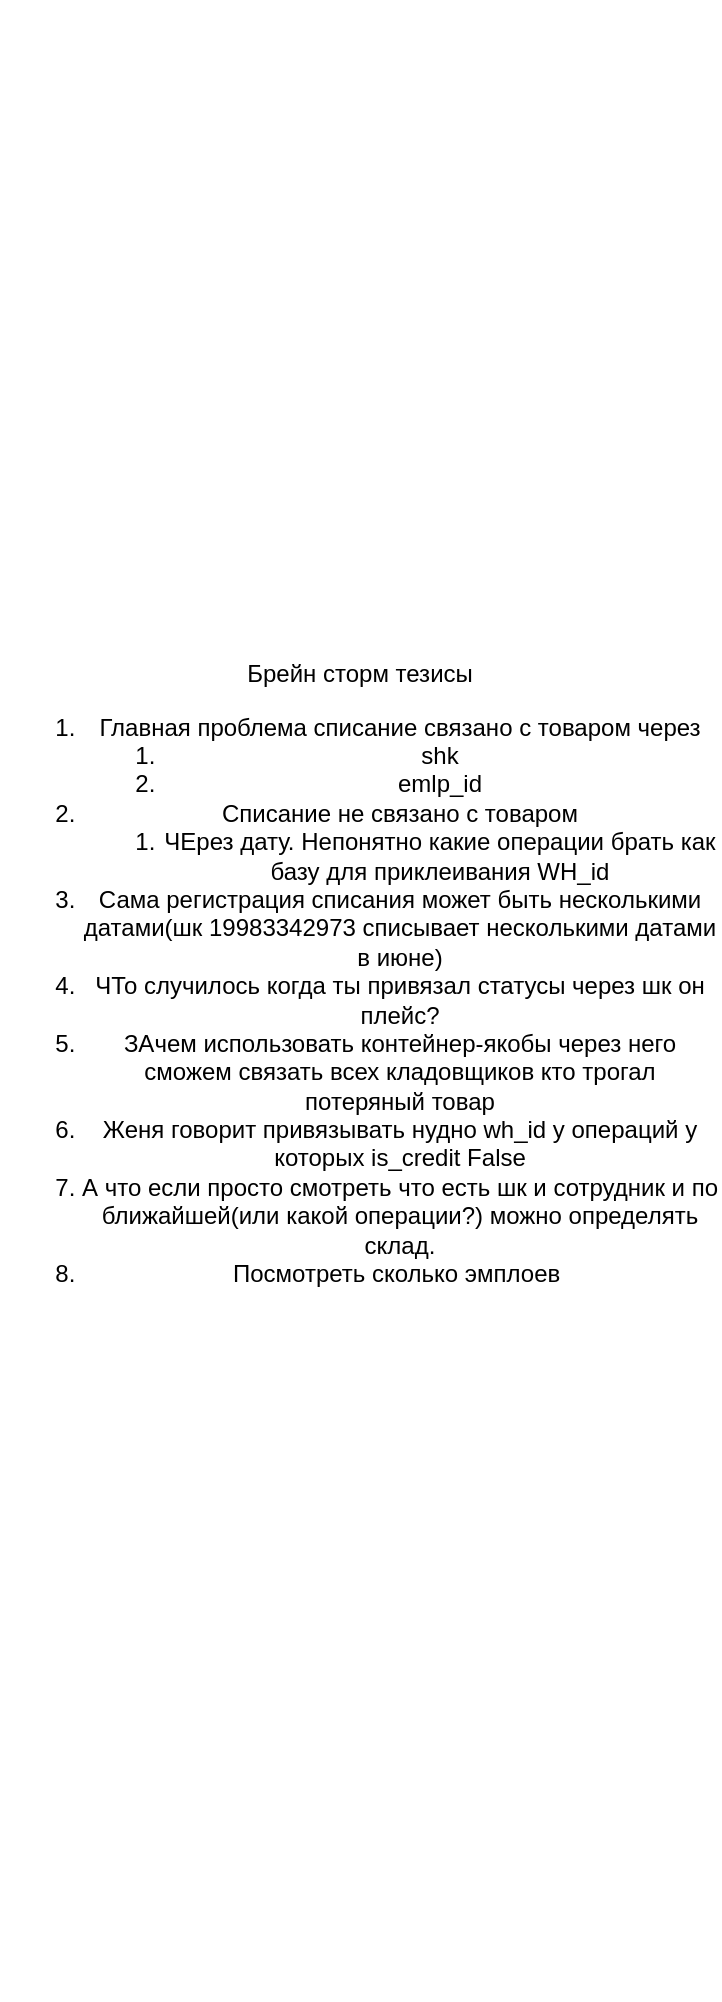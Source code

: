 <mxfile version="24.4.14" type="github">
  <diagram name="Page-1" id="b520641d-4fe3-3701-9064-5fc419738815">
    <mxGraphModel dx="1002" dy="575" grid="1" gridSize="10" guides="1" tooltips="1" connect="1" arrows="1" fold="1" page="1" pageScale="1" pageWidth="1100" pageHeight="850" background="none" math="0" shadow="0">
      <root>
        <mxCell id="0" />
        <mxCell id="1" parent="0" />
        <mxCell id="tda2RDWH6qV3lDIiz0vz-5" value="Брейн сторм тезисы&lt;div&gt;&lt;ol&gt;&lt;li&gt;Главная проблема списание связано с товаром через&lt;/li&gt;&lt;ol&gt;&lt;li&gt;shk&lt;/li&gt;&lt;li&gt;emlp_id&lt;/li&gt;&lt;/ol&gt;&lt;li&gt;Списание не связано с товаром&lt;/li&gt;&lt;ol&gt;&lt;li&gt;ЧЕрез дату. Непонятно какие операции брать как базу для приклеивания WH_id&lt;/li&gt;&lt;/ol&gt;&lt;li&gt;&lt;span style=&quot;background-color: initial;&quot;&gt;Сама регистрация списания может быть несколькими датами(шк&amp;nbsp;&lt;/span&gt;19983342973 списывает несколькими датами в июне)&lt;br&gt;&lt;/li&gt;&lt;li&gt;ЧТо случилось когда ты привязал статусы через шк он плейс?&lt;/li&gt;&lt;li&gt;ЗАчем использовать контейнер-якобы через него сможем связать всех кладовщиков кто трогал потеряный товар&lt;/li&gt;&lt;li&gt;Женя говорит привязывать нудно wh_id у операций у которых is_credit False&lt;/li&gt;&lt;li&gt;А что если просто смотреть что есть шк и сотрудник и по ближайшей(или какой операции?) можно определять склад.&lt;/li&gt;&lt;li&gt;Посмотреть сколько эмплоев&amp;nbsp;&lt;/li&gt;&lt;/ol&gt;&lt;div&gt;&lt;br&gt;&lt;/div&gt;&lt;/div&gt;" style="text;html=1;align=center;verticalAlign=middle;whiteSpace=wrap;rounded=0;" vertex="1" parent="1">
          <mxGeometry x="140" y="30" width="360" height="1000" as="geometry" />
        </mxCell>
      </root>
    </mxGraphModel>
  </diagram>
</mxfile>

